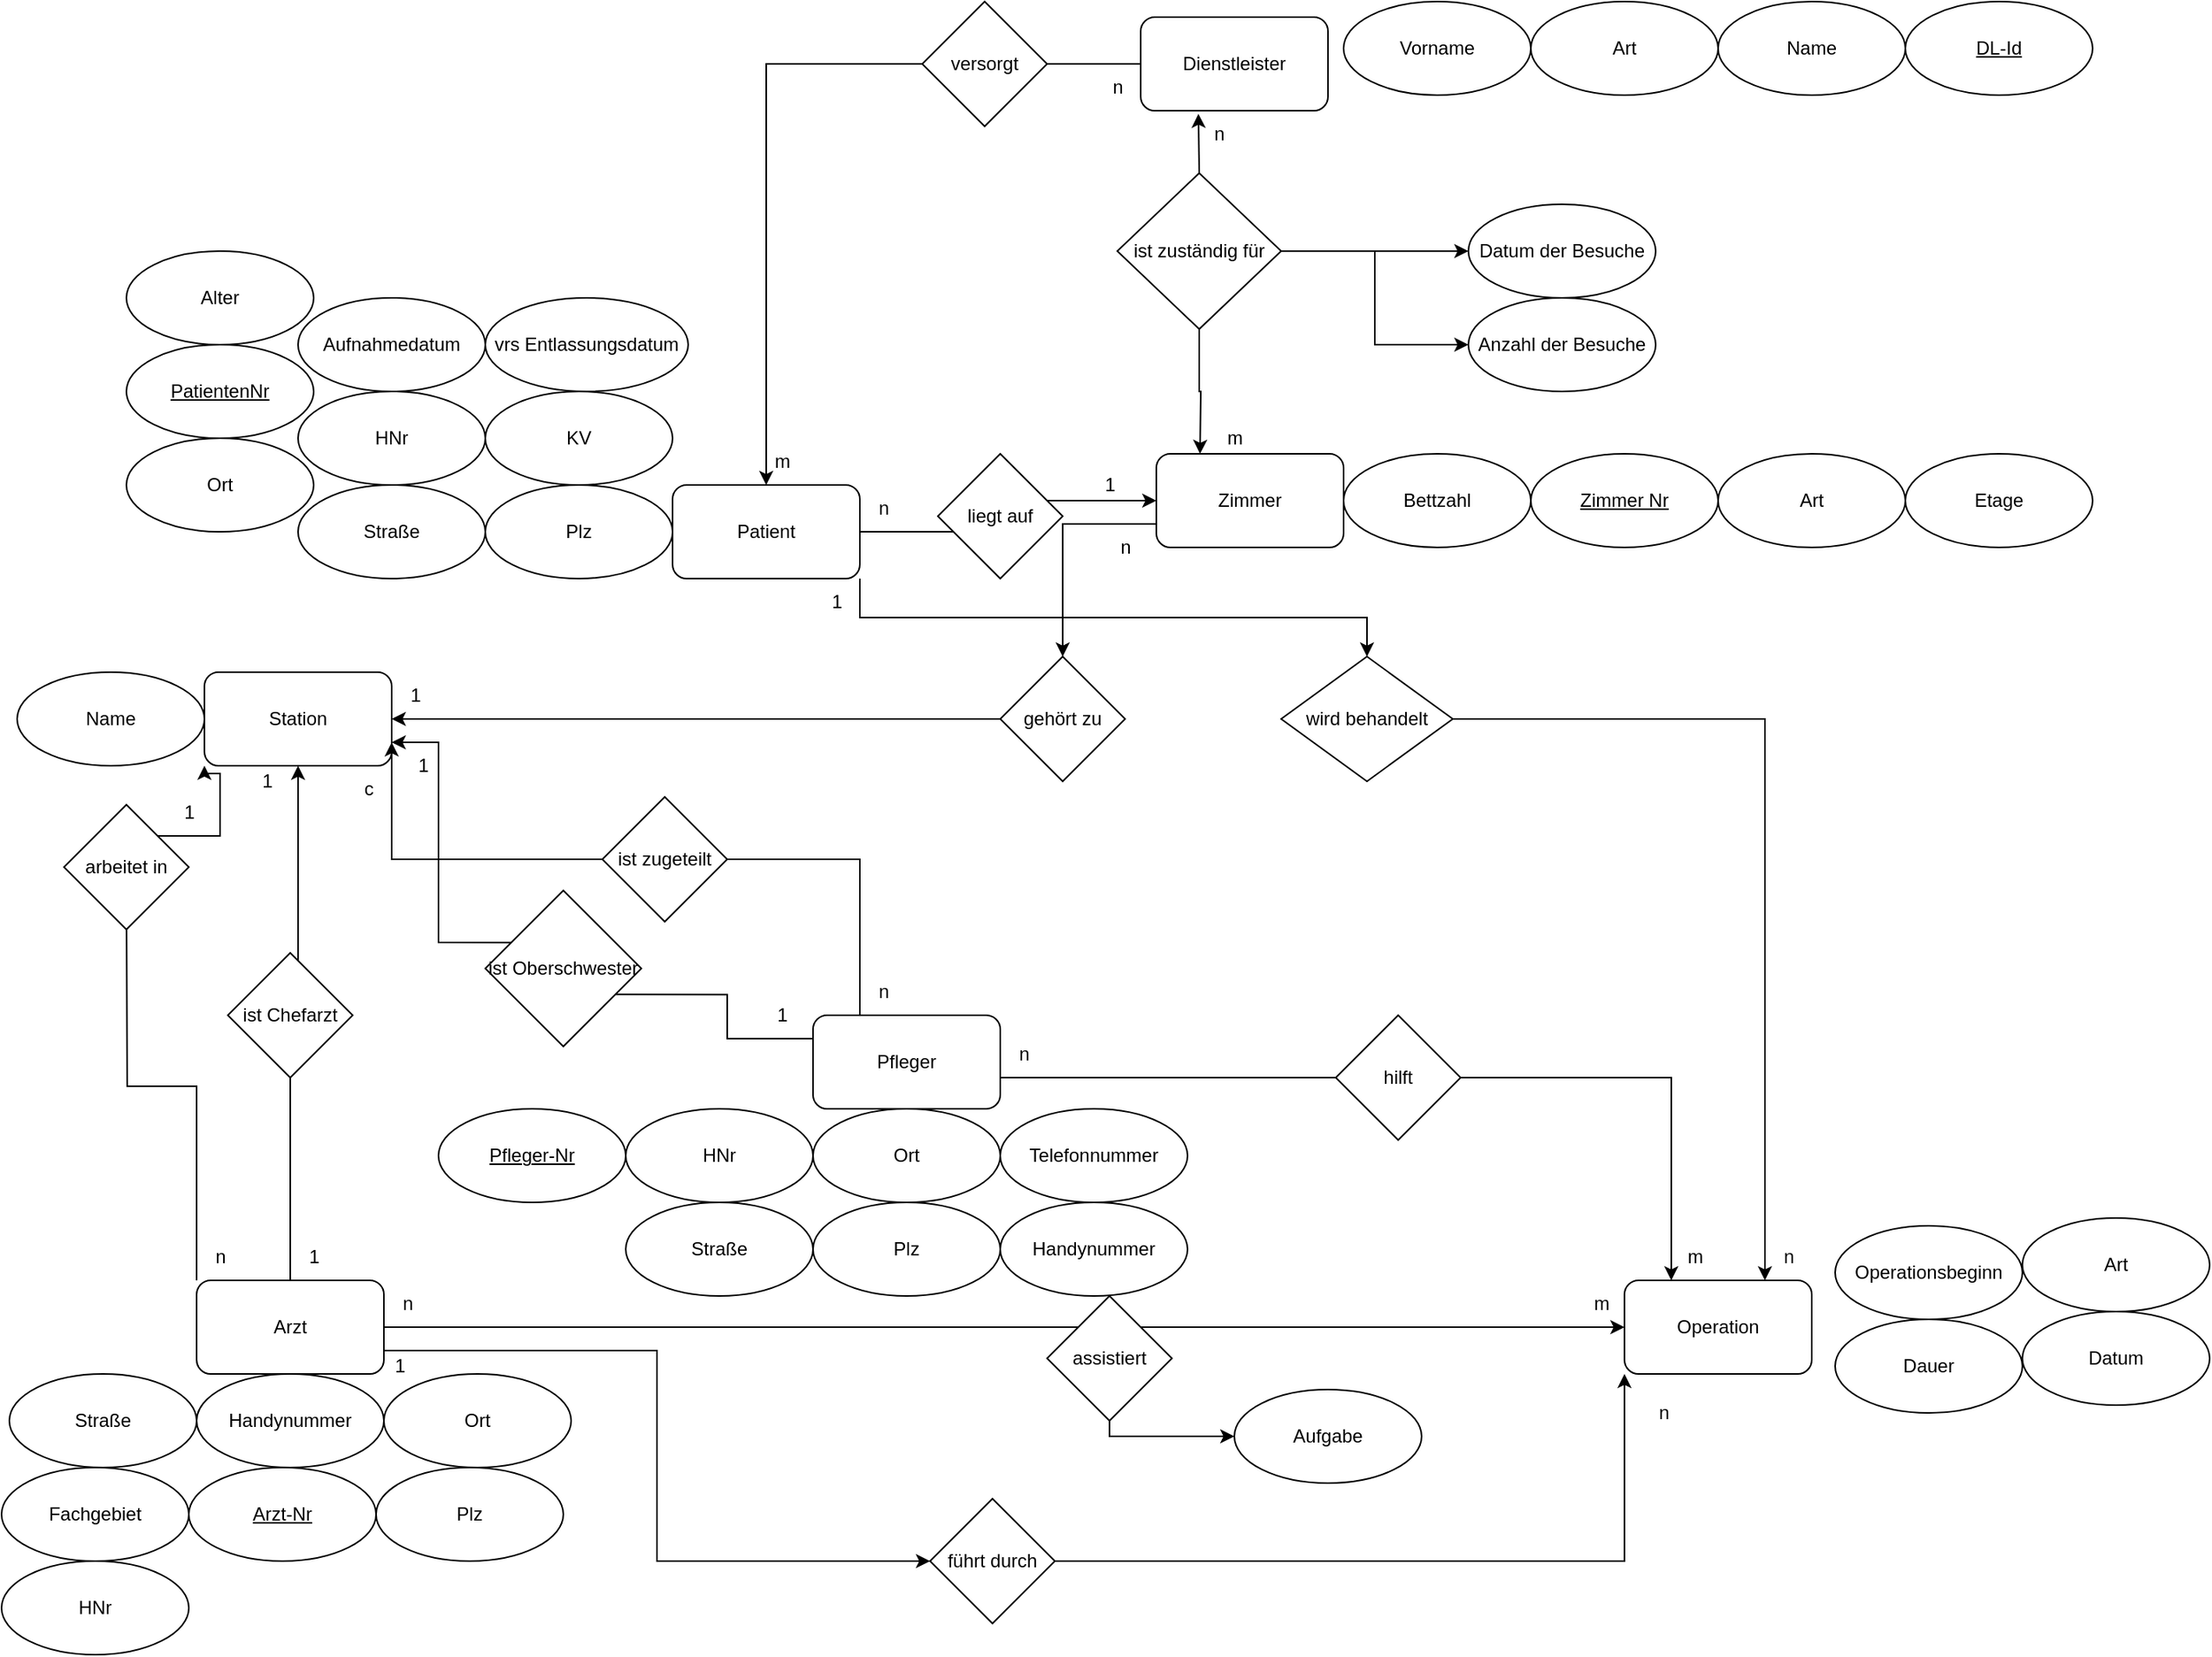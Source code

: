 <mxfile version="20.5.3" type="device"><diagram id="R2lEEEUBdFMjLlhIrx00" name="Page-1"><mxGraphModel dx="2272" dy="1888" grid="1" gridSize="10" guides="1" tooltips="1" connect="1" arrows="1" fold="1" page="1" pageScale="1" pageWidth="850" pageHeight="1100" math="0" shadow="0" extFonts="Permanent Marker^https://fonts.googleapis.com/css?family=Permanent+Marker"><root><mxCell id="0"/><mxCell id="1" parent="0"/><mxCell id="UL3NnwOOrEzty2QtjNZv-18" style="edgeStyle=orthogonalEdgeStyle;rounded=0;orthogonalLoop=1;jettySize=auto;html=1;exitX=1;exitY=0.5;exitDx=0;exitDy=0;entryX=0;entryY=0.5;entryDx=0;entryDy=0;" parent="1" source="UL3NnwOOrEzty2QtjNZv-1" target="UL3NnwOOrEzty2QtjNZv-12" edge="1"><mxGeometry relative="1" as="geometry"/></mxCell><mxCell id="Ggsd4EMcr-7K7ZfQnO3f-37" style="edgeStyle=orthogonalEdgeStyle;rounded=0;orthogonalLoop=1;jettySize=auto;html=1;exitX=1;exitY=1;exitDx=0;exitDy=0;entryX=0.5;entryY=0;entryDx=0;entryDy=0;" edge="1" parent="1" source="UL3NnwOOrEzty2QtjNZv-1" target="Ggsd4EMcr-7K7ZfQnO3f-36"><mxGeometry relative="1" as="geometry"/></mxCell><mxCell id="UL3NnwOOrEzty2QtjNZv-1" value="&lt;div&gt;Patient&lt;/div&gt;" style="rounded=1;whiteSpace=wrap;html=1;" parent="1" vertex="1"><mxGeometry x="290" y="130" width="120" height="60" as="geometry"/></mxCell><mxCell id="UL3NnwOOrEzty2QtjNZv-3" value="HNr" style="ellipse;whiteSpace=wrap;html=1;" parent="1" vertex="1"><mxGeometry x="50" y="70" width="120" height="60" as="geometry"/></mxCell><mxCell id="UL3NnwOOrEzty2QtjNZv-4" value="KV" style="ellipse;whiteSpace=wrap;html=1;" parent="1" vertex="1"><mxGeometry x="170" y="70" width="120" height="60" as="geometry"/></mxCell><mxCell id="UL3NnwOOrEzty2QtjNZv-6" value="Alter" style="ellipse;whiteSpace=wrap;html=1;" parent="1" vertex="1"><mxGeometry x="-60" y="-20" width="120" height="60" as="geometry"/></mxCell><mxCell id="UL3NnwOOrEzty2QtjNZv-7" value="Aufnahmedatum" style="ellipse;whiteSpace=wrap;html=1;" parent="1" vertex="1"><mxGeometry x="50" y="10" width="120" height="60" as="geometry"/></mxCell><mxCell id="UL3NnwOOrEzty2QtjNZv-8" value="vrs Entlassungsdatum" style="ellipse;whiteSpace=wrap;html=1;" parent="1" vertex="1"><mxGeometry x="170" y="10" width="130" height="60" as="geometry"/></mxCell><mxCell id="UL3NnwOOrEzty2QtjNZv-9" value="Straße" style="ellipse;whiteSpace=wrap;html=1;" parent="1" vertex="1"><mxGeometry x="50" y="130" width="120" height="60" as="geometry"/></mxCell><mxCell id="UL3NnwOOrEzty2QtjNZv-10" value="Ort" style="ellipse;whiteSpace=wrap;html=1;" parent="1" vertex="1"><mxGeometry x="-60" y="100" width="120" height="60" as="geometry"/></mxCell><mxCell id="UL3NnwOOrEzty2QtjNZv-11" value="Plz" style="ellipse;whiteSpace=wrap;html=1;" parent="1" vertex="1"><mxGeometry x="170" y="130" width="120" height="60" as="geometry"/></mxCell><mxCell id="UL3NnwOOrEzty2QtjNZv-43" style="edgeStyle=orthogonalEdgeStyle;rounded=0;orthogonalLoop=1;jettySize=auto;html=1;exitX=0;exitY=0.75;exitDx=0;exitDy=0;entryX=0.5;entryY=0;entryDx=0;entryDy=0;" parent="1" source="UL3NnwOOrEzty2QtjNZv-12" target="UL3NnwOOrEzty2QtjNZv-41" edge="1"><mxGeometry relative="1" as="geometry"/></mxCell><mxCell id="UL3NnwOOrEzty2QtjNZv-12" value="Zimmer" style="rounded=1;whiteSpace=wrap;html=1;" parent="1" vertex="1"><mxGeometry x="600" y="110" width="120" height="60" as="geometry"/></mxCell><mxCell id="UL3NnwOOrEzty2QtjNZv-13" value="&lt;u&gt;Zimmer Nr&lt;/u&gt;" style="ellipse;whiteSpace=wrap;html=1;" parent="1" vertex="1"><mxGeometry x="840" y="110" width="120" height="60" as="geometry"/></mxCell><mxCell id="UL3NnwOOrEzty2QtjNZv-14" value="Art" style="ellipse;whiteSpace=wrap;html=1;" parent="1" vertex="1"><mxGeometry x="960" y="110" width="120" height="60" as="geometry"/></mxCell><mxCell id="UL3NnwOOrEzty2QtjNZv-15" value="Bettzahl" style="ellipse;whiteSpace=wrap;html=1;" parent="1" vertex="1"><mxGeometry x="720" y="110" width="120" height="60" as="geometry"/></mxCell><mxCell id="UL3NnwOOrEzty2QtjNZv-16" value="Etage" style="ellipse;whiteSpace=wrap;html=1;" parent="1" vertex="1"><mxGeometry x="1080" y="110" width="120" height="60" as="geometry"/></mxCell><mxCell id="UL3NnwOOrEzty2QtjNZv-17" value="&lt;u&gt;PatientenNr&lt;/u&gt;" style="ellipse;whiteSpace=wrap;html=1;" parent="1" vertex="1"><mxGeometry x="-60" y="40" width="120" height="60" as="geometry"/></mxCell><mxCell id="UL3NnwOOrEzty2QtjNZv-19" value="liegt auf" style="rhombus;whiteSpace=wrap;html=1;" parent="1" vertex="1"><mxGeometry x="460" y="110" width="80" height="80" as="geometry"/></mxCell><mxCell id="UL3NnwOOrEzty2QtjNZv-20" value="n" style="text;html=1;align=center;verticalAlign=middle;resizable=0;points=[];autosize=1;strokeColor=none;fillColor=none;" parent="1" vertex="1"><mxGeometry x="410" y="130" width="30" height="30" as="geometry"/></mxCell><mxCell id="UL3NnwOOrEzty2QtjNZv-21" value="1" style="text;html=1;align=center;verticalAlign=middle;resizable=0;points=[];autosize=1;strokeColor=none;fillColor=none;" parent="1" vertex="1"><mxGeometry x="555" y="115" width="30" height="30" as="geometry"/></mxCell><mxCell id="UL3NnwOOrEzty2QtjNZv-27" style="edgeStyle=orthogonalEdgeStyle;rounded=0;orthogonalLoop=1;jettySize=auto;html=1;startArrow=none;" parent="1" source="UL3NnwOOrEzty2QtjNZv-28" edge="1"><mxGeometry relative="1" as="geometry"><mxPoint x="628" y="110" as="targetPoint"/></mxGeometry></mxCell><mxCell id="UL3NnwOOrEzty2QtjNZv-34" style="edgeStyle=orthogonalEdgeStyle;rounded=0;orthogonalLoop=1;jettySize=auto;html=1;entryX=0.5;entryY=0;entryDx=0;entryDy=0;startArrow=none;" parent="1" source="UL3NnwOOrEzty2QtjNZv-35" target="UL3NnwOOrEzty2QtjNZv-1" edge="1"><mxGeometry relative="1" as="geometry"/></mxCell><mxCell id="UL3NnwOOrEzty2QtjNZv-22" value="Dienstleister" style="rounded=1;whiteSpace=wrap;html=1;" parent="1" vertex="1"><mxGeometry x="590" y="-170" width="120" height="60" as="geometry"/></mxCell><mxCell id="UL3NnwOOrEzty2QtjNZv-23" value="Art" style="ellipse;whiteSpace=wrap;html=1;" parent="1" vertex="1"><mxGeometry x="840" y="-180" width="120" height="60" as="geometry"/></mxCell><mxCell id="UL3NnwOOrEzty2QtjNZv-24" value="Name" style="ellipse;whiteSpace=wrap;html=1;" parent="1" vertex="1"><mxGeometry x="960" y="-180" width="120" height="60" as="geometry"/></mxCell><mxCell id="UL3NnwOOrEzty2QtjNZv-25" value="Vorname" style="ellipse;whiteSpace=wrap;html=1;" parent="1" vertex="1"><mxGeometry x="720" y="-180" width="120" height="60" as="geometry"/></mxCell><mxCell id="UL3NnwOOrEzty2QtjNZv-26" value="&lt;u&gt;DL-Id&lt;/u&gt;" style="ellipse;whiteSpace=wrap;html=1;" parent="1" vertex="1"><mxGeometry x="1080" y="-180" width="120" height="60" as="geometry"/></mxCell><mxCell id="UL3NnwOOrEzty2QtjNZv-33" value="" style="edgeStyle=orthogonalEdgeStyle;rounded=0;orthogonalLoop=1;jettySize=auto;html=1;" parent="1" source="UL3NnwOOrEzty2QtjNZv-28" target="UL3NnwOOrEzty2QtjNZv-32" edge="1"><mxGeometry relative="1" as="geometry"/></mxCell><mxCell id="Ggsd4EMcr-7K7ZfQnO3f-4" style="edgeStyle=orthogonalEdgeStyle;rounded=0;orthogonalLoop=1;jettySize=auto;html=1;exitX=1;exitY=0.5;exitDx=0;exitDy=0;entryX=0;entryY=0.5;entryDx=0;entryDy=0;" edge="1" parent="1" source="UL3NnwOOrEzty2QtjNZv-28" target="Ggsd4EMcr-7K7ZfQnO3f-3"><mxGeometry relative="1" as="geometry"/></mxCell><mxCell id="Ggsd4EMcr-7K7ZfQnO3f-35" style="edgeStyle=orthogonalEdgeStyle;rounded=0;orthogonalLoop=1;jettySize=auto;html=1;exitX=0.5;exitY=0;exitDx=0;exitDy=0;entryX=0.308;entryY=1.033;entryDx=0;entryDy=0;entryPerimeter=0;" edge="1" parent="1" source="UL3NnwOOrEzty2QtjNZv-28" target="UL3NnwOOrEzty2QtjNZv-22"><mxGeometry relative="1" as="geometry"/></mxCell><mxCell id="UL3NnwOOrEzty2QtjNZv-28" value="ist zuständig für" style="rhombus;whiteSpace=wrap;html=1;" parent="1" vertex="1"><mxGeometry x="575" y="-70" width="105" height="100" as="geometry"/></mxCell><mxCell id="UL3NnwOOrEzty2QtjNZv-30" value="n" style="text;html=1;align=center;verticalAlign=middle;resizable=0;points=[];autosize=1;strokeColor=none;fillColor=none;" parent="1" vertex="1"><mxGeometry x="625" y="-110" width="30" height="30" as="geometry"/></mxCell><mxCell id="UL3NnwOOrEzty2QtjNZv-31" value="m" style="text;html=1;align=center;verticalAlign=middle;resizable=0;points=[];autosize=1;strokeColor=none;fillColor=none;" parent="1" vertex="1"><mxGeometry x="635" y="85" width="30" height="30" as="geometry"/></mxCell><mxCell id="UL3NnwOOrEzty2QtjNZv-32" value="Anzahl der Besuche" style="ellipse;whiteSpace=wrap;html=1;" parent="1" vertex="1"><mxGeometry x="800" y="10" width="120" height="60" as="geometry"/></mxCell><mxCell id="UL3NnwOOrEzty2QtjNZv-36" value="n" style="text;html=1;align=center;verticalAlign=middle;resizable=0;points=[];autosize=1;strokeColor=none;fillColor=none;" parent="1" vertex="1"><mxGeometry x="560" y="-140" width="30" height="30" as="geometry"/></mxCell><mxCell id="UL3NnwOOrEzty2QtjNZv-37" value="m" style="text;html=1;align=center;verticalAlign=middle;resizable=0;points=[];autosize=1;strokeColor=none;fillColor=none;" parent="1" vertex="1"><mxGeometry x="345" y="100" width="30" height="30" as="geometry"/></mxCell><mxCell id="UL3NnwOOrEzty2QtjNZv-38" value="&lt;div&gt;Station&lt;/div&gt;" style="rounded=1;whiteSpace=wrap;html=1;" parent="1" vertex="1"><mxGeometry x="-10" y="250" width="120" height="60" as="geometry"/></mxCell><mxCell id="UL3NnwOOrEzty2QtjNZv-39" value="Name" style="ellipse;whiteSpace=wrap;html=1;" parent="1" vertex="1"><mxGeometry x="-130" y="250" width="120" height="60" as="geometry"/></mxCell><mxCell id="UL3NnwOOrEzty2QtjNZv-44" style="edgeStyle=orthogonalEdgeStyle;rounded=0;orthogonalLoop=1;jettySize=auto;html=1;entryX=1;entryY=0.5;entryDx=0;entryDy=0;" parent="1" source="UL3NnwOOrEzty2QtjNZv-41" target="UL3NnwOOrEzty2QtjNZv-38" edge="1"><mxGeometry relative="1" as="geometry"/></mxCell><mxCell id="UL3NnwOOrEzty2QtjNZv-41" value="gehört zu" style="rhombus;whiteSpace=wrap;html=1;" parent="1" vertex="1"><mxGeometry x="500" y="240" width="80" height="80" as="geometry"/></mxCell><mxCell id="UL3NnwOOrEzty2QtjNZv-45" value="n" style="text;html=1;align=center;verticalAlign=middle;resizable=0;points=[];autosize=1;strokeColor=none;fillColor=none;" parent="1" vertex="1"><mxGeometry x="565" y="155" width="30" height="30" as="geometry"/></mxCell><mxCell id="UL3NnwOOrEzty2QtjNZv-46" value="1" style="text;html=1;align=center;verticalAlign=middle;resizable=0;points=[];autosize=1;strokeColor=none;fillColor=none;" parent="1" vertex="1"><mxGeometry x="110" y="250" width="30" height="30" as="geometry"/></mxCell><mxCell id="UL3NnwOOrEzty2QtjNZv-54" style="edgeStyle=orthogonalEdgeStyle;rounded=0;orthogonalLoop=1;jettySize=auto;html=1;entryX=0.5;entryY=1;entryDx=0;entryDy=0;" parent="1" source="UL3NnwOOrEzty2QtjNZv-47" target="UL3NnwOOrEzty2QtjNZv-38" edge="1"><mxGeometry relative="1" as="geometry"/></mxCell><mxCell id="UL3NnwOOrEzty2QtjNZv-72" style="edgeStyle=orthogonalEdgeStyle;rounded=0;orthogonalLoop=1;jettySize=auto;html=1;exitX=0;exitY=0;exitDx=0;exitDy=0;" parent="1" source="UL3NnwOOrEzty2QtjNZv-47" edge="1"><mxGeometry relative="1" as="geometry"><mxPoint x="-60" y="390" as="targetPoint"/></mxGeometry></mxCell><mxCell id="Ggsd4EMcr-7K7ZfQnO3f-16" style="edgeStyle=orthogonalEdgeStyle;rounded=0;orthogonalLoop=1;jettySize=auto;html=1;exitX=1;exitY=0.25;exitDx=0;exitDy=0;entryX=0;entryY=0.5;entryDx=0;entryDy=0;" edge="1" parent="1" source="UL3NnwOOrEzty2QtjNZv-47" target="Ggsd4EMcr-7K7ZfQnO3f-11"><mxGeometry relative="1" as="geometry"><mxPoint x="-210" y="230" as="targetPoint"/><Array as="points"><mxPoint x="105" y="670"/><mxPoint x="880" y="670"/></Array></mxGeometry></mxCell><mxCell id="Ggsd4EMcr-7K7ZfQnO3f-22" style="edgeStyle=orthogonalEdgeStyle;rounded=0;orthogonalLoop=1;jettySize=auto;html=1;entryX=0;entryY=0.5;entryDx=0;entryDy=0;exitX=1;exitY=0.75;exitDx=0;exitDy=0;" edge="1" parent="1" source="UL3NnwOOrEzty2QtjNZv-47" target="Ggsd4EMcr-7K7ZfQnO3f-20"><mxGeometry relative="1" as="geometry"/></mxCell><mxCell id="UL3NnwOOrEzty2QtjNZv-47" value="Arzt" style="rounded=1;whiteSpace=wrap;html=1;" parent="1" vertex="1"><mxGeometry x="-15" y="640" width="120" height="60" as="geometry"/></mxCell><mxCell id="UL3NnwOOrEzty2QtjNZv-48" value="Handynummer" style="ellipse;whiteSpace=wrap;html=1;" parent="1" vertex="1"><mxGeometry x="-15" y="700" width="120" height="60" as="geometry"/></mxCell><mxCell id="UL3NnwOOrEzty2QtjNZv-49" value="HNr" style="ellipse;whiteSpace=wrap;html=1;" parent="1" vertex="1"><mxGeometry x="-140" y="820" width="120" height="60" as="geometry"/></mxCell><mxCell id="UL3NnwOOrEzty2QtjNZv-50" value="Straße" style="ellipse;whiteSpace=wrap;html=1;" parent="1" vertex="1"><mxGeometry x="-135" y="700" width="120" height="60" as="geometry"/></mxCell><mxCell id="UL3NnwOOrEzty2QtjNZv-51" value="Ort" style="ellipse;whiteSpace=wrap;html=1;" parent="1" vertex="1"><mxGeometry x="105" y="700" width="120" height="60" as="geometry"/></mxCell><mxCell id="UL3NnwOOrEzty2QtjNZv-52" value="Plz" style="ellipse;whiteSpace=wrap;html=1;" parent="1" vertex="1"><mxGeometry x="100" y="760" width="120" height="60" as="geometry"/></mxCell><mxCell id="UL3NnwOOrEzty2QtjNZv-53" value="Fachgebiet" style="ellipse;whiteSpace=wrap;html=1;" parent="1" vertex="1"><mxGeometry x="-140" y="760" width="120" height="60" as="geometry"/></mxCell><mxCell id="UL3NnwOOrEzty2QtjNZv-55" value="ist Chefarzt" style="rhombus;whiteSpace=wrap;html=1;" parent="1" vertex="1"><mxGeometry x="5" y="430" width="80" height="80" as="geometry"/></mxCell><mxCell id="UL3NnwOOrEzty2QtjNZv-56" value="1" style="text;html=1;align=center;verticalAlign=middle;resizable=0;points=[];autosize=1;strokeColor=none;fillColor=none;" parent="1" vertex="1"><mxGeometry x="15" y="305" width="30" height="30" as="geometry"/></mxCell><mxCell id="UL3NnwOOrEzty2QtjNZv-57" value="1" style="text;html=1;align=center;verticalAlign=middle;resizable=0;points=[];autosize=1;strokeColor=none;fillColor=none;" parent="1" vertex="1"><mxGeometry x="45" y="610" width="30" height="30" as="geometry"/></mxCell><mxCell id="UL3NnwOOrEzty2QtjNZv-59" value="Handynummer" style="ellipse;whiteSpace=wrap;html=1;" parent="1" vertex="1"><mxGeometry x="500" y="590" width="120" height="60" as="geometry"/></mxCell><mxCell id="UL3NnwOOrEzty2QtjNZv-60" value="HNr" style="ellipse;whiteSpace=wrap;html=1;" parent="1" vertex="1"><mxGeometry x="260" y="530" width="120" height="60" as="geometry"/></mxCell><mxCell id="UL3NnwOOrEzty2QtjNZv-61" value="Straße" style="ellipse;whiteSpace=wrap;html=1;" parent="1" vertex="1"><mxGeometry x="260" y="590" width="120" height="60" as="geometry"/></mxCell><mxCell id="UL3NnwOOrEzty2QtjNZv-62" value="Ort" style="ellipse;whiteSpace=wrap;html=1;" parent="1" vertex="1"><mxGeometry x="380" y="530" width="120" height="60" as="geometry"/></mxCell><mxCell id="UL3NnwOOrEzty2QtjNZv-63" value="Plz" style="ellipse;whiteSpace=wrap;html=1;" parent="1" vertex="1"><mxGeometry x="380" y="590" width="120" height="60" as="geometry"/></mxCell><mxCell id="UL3NnwOOrEzty2QtjNZv-66" style="edgeStyle=orthogonalEdgeStyle;rounded=0;orthogonalLoop=1;jettySize=auto;html=1;exitX=0;exitY=0.25;exitDx=0;exitDy=0;entryX=1;entryY=0.75;entryDx=0;entryDy=0;startArrow=none;" parent="1" source="UL3NnwOOrEzty2QtjNZv-67" target="UL3NnwOOrEzty2QtjNZv-38" edge="1"><mxGeometry relative="1" as="geometry"/></mxCell><mxCell id="Ggsd4EMcr-7K7ZfQnO3f-6" style="edgeStyle=orthogonalEdgeStyle;rounded=0;orthogonalLoop=1;jettySize=auto;html=1;exitX=0.25;exitY=0;exitDx=0;exitDy=0;entryX=1;entryY=0.75;entryDx=0;entryDy=0;" edge="1" parent="1" source="UL3NnwOOrEzty2QtjNZv-64" target="UL3NnwOOrEzty2QtjNZv-38"><mxGeometry relative="1" as="geometry"><Array as="points"><mxPoint x="410" y="370"/><mxPoint x="110" y="370"/></Array></mxGeometry></mxCell><mxCell id="Ggsd4EMcr-7K7ZfQnO3f-30" style="edgeStyle=orthogonalEdgeStyle;rounded=0;orthogonalLoop=1;jettySize=auto;html=1;exitX=1;exitY=0.25;exitDx=0;exitDy=0;entryX=0.25;entryY=0;entryDx=0;entryDy=0;" edge="1" parent="1" source="UL3NnwOOrEzty2QtjNZv-64" target="Ggsd4EMcr-7K7ZfQnO3f-11"><mxGeometry relative="1" as="geometry"><Array as="points"><mxPoint x="500" y="510"/><mxPoint x="930" y="510"/></Array></mxGeometry></mxCell><mxCell id="UL3NnwOOrEzty2QtjNZv-64" value="Pfleger" style="rounded=1;whiteSpace=wrap;html=1;" parent="1" vertex="1"><mxGeometry x="380" y="470" width="120" height="60" as="geometry"/></mxCell><mxCell id="UL3NnwOOrEzty2QtjNZv-65" value="Telefonnummer" style="ellipse;whiteSpace=wrap;html=1;" parent="1" vertex="1"><mxGeometry x="500" y="530" width="120" height="60" as="geometry"/></mxCell><mxCell id="UL3NnwOOrEzty2QtjNZv-67" value="ist Oberschwester" style="rhombus;whiteSpace=wrap;html=1;" parent="1" vertex="1"><mxGeometry x="170" y="390" width="100" height="100" as="geometry"/></mxCell><mxCell id="UL3NnwOOrEzty2QtjNZv-68" value="" style="edgeStyle=orthogonalEdgeStyle;rounded=0;orthogonalLoop=1;jettySize=auto;html=1;exitX=0;exitY=0.25;exitDx=0;exitDy=0;entryX=1;entryY=0.75;entryDx=0;entryDy=0;endArrow=none;" parent="1" source="UL3NnwOOrEzty2QtjNZv-64" target="UL3NnwOOrEzty2QtjNZv-67" edge="1"><mxGeometry relative="1" as="geometry"><mxPoint x="380" y="485" as="sourcePoint"/><mxPoint x="110" y="295" as="targetPoint"/></mxGeometry></mxCell><mxCell id="UL3NnwOOrEzty2QtjNZv-69" value="1" style="text;html=1;align=center;verticalAlign=middle;resizable=0;points=[];autosize=1;strokeColor=none;fillColor=none;" parent="1" vertex="1"><mxGeometry x="345" y="455" width="30" height="30" as="geometry"/></mxCell><mxCell id="UL3NnwOOrEzty2QtjNZv-70" value="1" style="text;html=1;align=center;verticalAlign=middle;resizable=0;points=[];autosize=1;strokeColor=none;fillColor=none;" parent="1" vertex="1"><mxGeometry x="115" y="295" width="30" height="30" as="geometry"/></mxCell><mxCell id="UL3NnwOOrEzty2QtjNZv-74" style="edgeStyle=orthogonalEdgeStyle;rounded=0;orthogonalLoop=1;jettySize=auto;html=1;exitX=1;exitY=0;exitDx=0;exitDy=0;entryX=0;entryY=1;entryDx=0;entryDy=0;" parent="1" source="UL3NnwOOrEzty2QtjNZv-73" target="UL3NnwOOrEzty2QtjNZv-38" edge="1"><mxGeometry relative="1" as="geometry"/></mxCell><mxCell id="UL3NnwOOrEzty2QtjNZv-73" value="arbeitet in" style="rhombus;whiteSpace=wrap;html=1;" parent="1" vertex="1"><mxGeometry x="-100" y="335" width="80" height="80" as="geometry"/></mxCell><mxCell id="UL3NnwOOrEzty2QtjNZv-75" value="1" style="text;html=1;align=center;verticalAlign=middle;resizable=0;points=[];autosize=1;strokeColor=none;fillColor=none;" parent="1" vertex="1"><mxGeometry x="-35" y="325" width="30" height="30" as="geometry"/></mxCell><mxCell id="UL3NnwOOrEzty2QtjNZv-76" value="n" style="text;html=1;align=center;verticalAlign=middle;resizable=0;points=[];autosize=1;strokeColor=none;fillColor=none;" parent="1" vertex="1"><mxGeometry x="-15" y="610" width="30" height="30" as="geometry"/></mxCell><mxCell id="Ggsd4EMcr-7K7ZfQnO3f-1" value="&lt;u&gt;Pfleger-Nr&lt;/u&gt;" style="ellipse;whiteSpace=wrap;html=1;" vertex="1" parent="1"><mxGeometry x="140" y="530" width="120" height="60" as="geometry"/></mxCell><mxCell id="Ggsd4EMcr-7K7ZfQnO3f-2" value="&lt;u&gt;Arzt-Nr&lt;/u&gt;" style="ellipse;whiteSpace=wrap;html=1;" vertex="1" parent="1"><mxGeometry x="-20" y="760" width="120" height="60" as="geometry"/></mxCell><mxCell id="Ggsd4EMcr-7K7ZfQnO3f-3" value="Datum der Besuche" style="ellipse;whiteSpace=wrap;html=1;" vertex="1" parent="1"><mxGeometry x="800" y="-50" width="120" height="60" as="geometry"/></mxCell><mxCell id="UL3NnwOOrEzty2QtjNZv-35" value="versorgt" style="rhombus;whiteSpace=wrap;html=1;" parent="1" vertex="1"><mxGeometry x="450" y="-180" width="80" height="80" as="geometry"/></mxCell><mxCell id="Ggsd4EMcr-7K7ZfQnO3f-5" value="" style="edgeStyle=orthogonalEdgeStyle;rounded=0;orthogonalLoop=1;jettySize=auto;html=1;endArrow=none;" edge="1" parent="1" source="UL3NnwOOrEzty2QtjNZv-22" target="UL3NnwOOrEzty2QtjNZv-35"><mxGeometry relative="1" as="geometry"><mxPoint x="695" y="450" as="sourcePoint"/><mxPoint x="350" y="190" as="targetPoint"/></mxGeometry></mxCell><mxCell id="Ggsd4EMcr-7K7ZfQnO3f-7" value="n" style="text;html=1;align=center;verticalAlign=middle;resizable=0;points=[];autosize=1;strokeColor=none;fillColor=none;" vertex="1" parent="1"><mxGeometry x="410" y="440" width="30" height="30" as="geometry"/></mxCell><mxCell id="Ggsd4EMcr-7K7ZfQnO3f-8" value="c" style="text;html=1;align=center;verticalAlign=middle;resizable=0;points=[];autosize=1;strokeColor=none;fillColor=none;" vertex="1" parent="1"><mxGeometry x="80" y="310" width="30" height="30" as="geometry"/></mxCell><mxCell id="Ggsd4EMcr-7K7ZfQnO3f-9" value="ist zugeteilt" style="rhombus;whiteSpace=wrap;html=1;" vertex="1" parent="1"><mxGeometry x="245" y="330" width="80" height="80" as="geometry"/></mxCell><mxCell id="Ggsd4EMcr-7K7ZfQnO3f-11" value="Operation" style="rounded=1;whiteSpace=wrap;html=1;" vertex="1" parent="1"><mxGeometry x="900" y="640" width="120" height="60" as="geometry"/></mxCell><mxCell id="Ggsd4EMcr-7K7ZfQnO3f-12" value="Datum" style="ellipse;whiteSpace=wrap;html=1;" vertex="1" parent="1"><mxGeometry x="1155" y="660" width="120" height="60" as="geometry"/></mxCell><mxCell id="Ggsd4EMcr-7K7ZfQnO3f-13" value="Operationsbeginn" style="ellipse;whiteSpace=wrap;html=1;" vertex="1" parent="1"><mxGeometry x="1035" y="605" width="120" height="60" as="geometry"/></mxCell><mxCell id="Ggsd4EMcr-7K7ZfQnO3f-14" value="Art" style="ellipse;whiteSpace=wrap;html=1;" vertex="1" parent="1"><mxGeometry x="1155" y="600" width="120" height="60" as="geometry"/></mxCell><mxCell id="Ggsd4EMcr-7K7ZfQnO3f-15" value="Dauer" style="ellipse;whiteSpace=wrap;html=1;" vertex="1" parent="1"><mxGeometry x="1035" y="665" width="120" height="60" as="geometry"/></mxCell><mxCell id="Ggsd4EMcr-7K7ZfQnO3f-28" style="edgeStyle=orthogonalEdgeStyle;rounded=0;orthogonalLoop=1;jettySize=auto;html=1;exitX=0.5;exitY=1;exitDx=0;exitDy=0;entryX=0;entryY=0.5;entryDx=0;entryDy=0;" edge="1" parent="1" source="Ggsd4EMcr-7K7ZfQnO3f-17" target="Ggsd4EMcr-7K7ZfQnO3f-26"><mxGeometry relative="1" as="geometry"><Array as="points"><mxPoint x="570" y="740"/></Array></mxGeometry></mxCell><mxCell id="Ggsd4EMcr-7K7ZfQnO3f-17" value="assistiert" style="rhombus;whiteSpace=wrap;html=1;" vertex="1" parent="1"><mxGeometry x="530" y="650" width="80" height="80" as="geometry"/></mxCell><mxCell id="Ggsd4EMcr-7K7ZfQnO3f-18" value="n" style="text;html=1;align=center;verticalAlign=middle;resizable=0;points=[];autosize=1;strokeColor=none;fillColor=none;" vertex="1" parent="1"><mxGeometry x="105" y="640" width="30" height="30" as="geometry"/></mxCell><mxCell id="Ggsd4EMcr-7K7ZfQnO3f-19" value="m" style="text;html=1;align=center;verticalAlign=middle;resizable=0;points=[];autosize=1;strokeColor=none;fillColor=none;" vertex="1" parent="1"><mxGeometry x="870" y="640" width="30" height="30" as="geometry"/></mxCell><mxCell id="Ggsd4EMcr-7K7ZfQnO3f-23" style="edgeStyle=orthogonalEdgeStyle;rounded=0;orthogonalLoop=1;jettySize=auto;html=1;exitX=1;exitY=0.5;exitDx=0;exitDy=0;entryX=0;entryY=1;entryDx=0;entryDy=0;" edge="1" parent="1" source="Ggsd4EMcr-7K7ZfQnO3f-20" target="Ggsd4EMcr-7K7ZfQnO3f-11"><mxGeometry relative="1" as="geometry"/></mxCell><mxCell id="Ggsd4EMcr-7K7ZfQnO3f-20" value="führt durch" style="rhombus;whiteSpace=wrap;html=1;" vertex="1" parent="1"><mxGeometry x="455" y="780" width="80" height="80" as="geometry"/></mxCell><mxCell id="Ggsd4EMcr-7K7ZfQnO3f-24" value="1" style="text;html=1;align=center;verticalAlign=middle;resizable=0;points=[];autosize=1;strokeColor=none;fillColor=none;" vertex="1" parent="1"><mxGeometry x="100" y="680" width="30" height="30" as="geometry"/></mxCell><mxCell id="Ggsd4EMcr-7K7ZfQnO3f-25" value="n" style="text;html=1;align=center;verticalAlign=middle;resizable=0;points=[];autosize=1;strokeColor=none;fillColor=none;" vertex="1" parent="1"><mxGeometry x="910" y="710" width="30" height="30" as="geometry"/></mxCell><mxCell id="Ggsd4EMcr-7K7ZfQnO3f-26" value="Aufgabe" style="ellipse;whiteSpace=wrap;html=1;" vertex="1" parent="1"><mxGeometry x="650" y="710" width="120" height="60" as="geometry"/></mxCell><mxCell id="Ggsd4EMcr-7K7ZfQnO3f-31" value="hilft" style="rhombus;whiteSpace=wrap;html=1;" vertex="1" parent="1"><mxGeometry x="715" y="470" width="80" height="80" as="geometry"/></mxCell><mxCell id="Ggsd4EMcr-7K7ZfQnO3f-33" value="n" style="text;html=1;align=center;verticalAlign=middle;resizable=0;points=[];autosize=1;strokeColor=none;fillColor=none;" vertex="1" parent="1"><mxGeometry x="500" y="480" width="30" height="30" as="geometry"/></mxCell><mxCell id="Ggsd4EMcr-7K7ZfQnO3f-34" value="m" style="text;html=1;align=center;verticalAlign=middle;resizable=0;points=[];autosize=1;strokeColor=none;fillColor=none;" vertex="1" parent="1"><mxGeometry x="930" y="610" width="30" height="30" as="geometry"/></mxCell><mxCell id="Ggsd4EMcr-7K7ZfQnO3f-38" style="edgeStyle=orthogonalEdgeStyle;rounded=0;orthogonalLoop=1;jettySize=auto;html=1;exitX=1;exitY=0.5;exitDx=0;exitDy=0;entryX=0.75;entryY=0;entryDx=0;entryDy=0;" edge="1" parent="1" source="Ggsd4EMcr-7K7ZfQnO3f-36" target="Ggsd4EMcr-7K7ZfQnO3f-11"><mxGeometry relative="1" as="geometry"/></mxCell><mxCell id="Ggsd4EMcr-7K7ZfQnO3f-36" value="wird behandelt" style="rhombus;whiteSpace=wrap;html=1;" vertex="1" parent="1"><mxGeometry x="680" y="240" width="110" height="80" as="geometry"/></mxCell><mxCell id="Ggsd4EMcr-7K7ZfQnO3f-39" value="1" style="text;html=1;align=center;verticalAlign=middle;resizable=0;points=[];autosize=1;strokeColor=none;fillColor=none;" vertex="1" parent="1"><mxGeometry x="380" y="190" width="30" height="30" as="geometry"/></mxCell><mxCell id="Ggsd4EMcr-7K7ZfQnO3f-40" value="n" style="text;html=1;align=center;verticalAlign=middle;resizable=0;points=[];autosize=1;strokeColor=none;fillColor=none;" vertex="1" parent="1"><mxGeometry x="990" y="610" width="30" height="30" as="geometry"/></mxCell></root></mxGraphModel></diagram></mxfile>